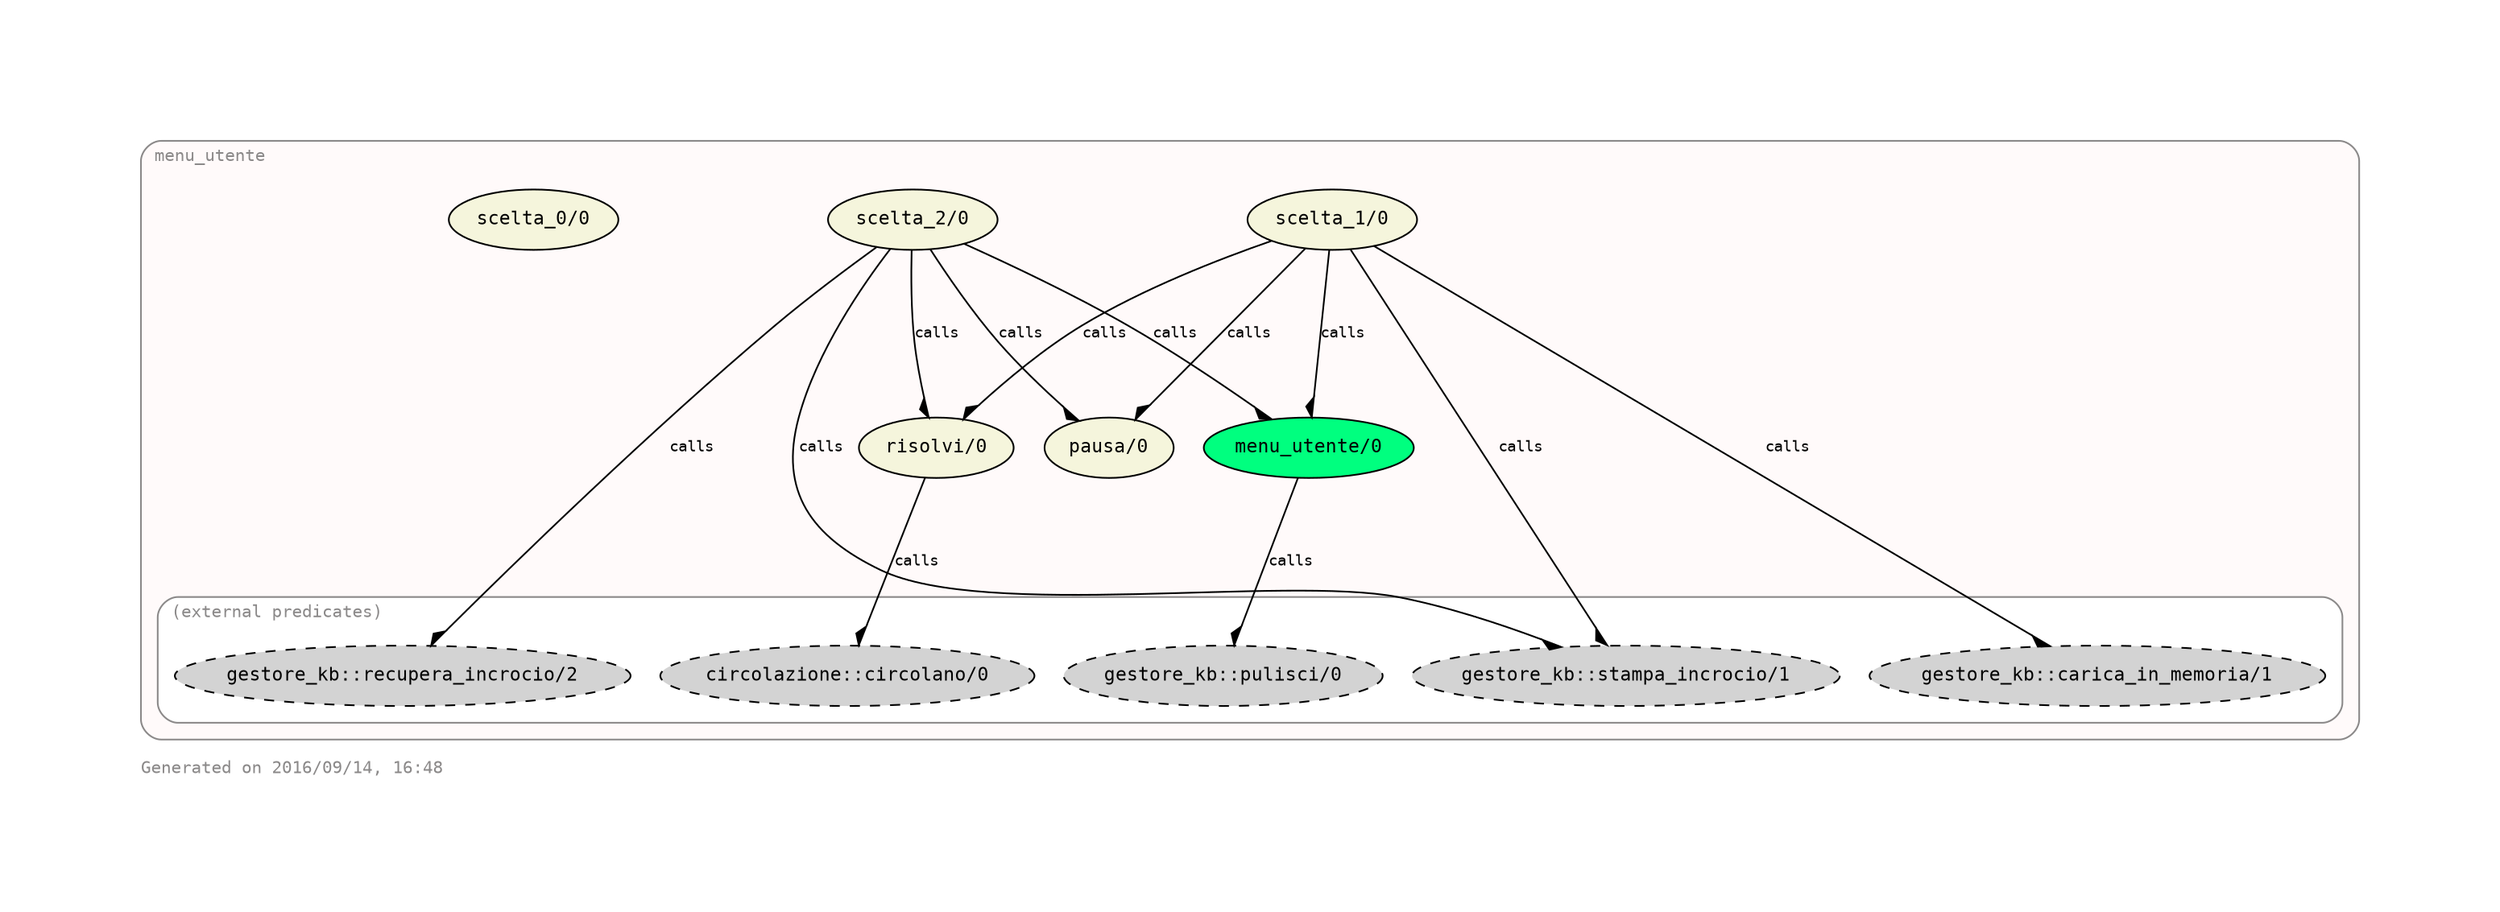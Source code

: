 digraph "menu_utente_object" {
rankdir="TB"
ranksep="1.25"
compound="true"
splines="true"
pack="true"
clusterrank="local"
labeljust="l"
margin="1.0"
fontname="Courier"
fontsize="10"
fontcolor="snow4"
pencolor="snow4"
node [shape="ellipse",style="filled",fillcolor="white",fontname="Courier",fontsize="9"]
edge [fontname="Courier",fontsize="9"]
label="Generated on 2016/09/14, 16:48\l"

subgraph "cluster_menu_utente_object" {
URL=""
tooltip="/home/giuseppe/IA/Progetto/code/menu_utente.lgt"
bgcolor="snow"
style="rounded"
margin="10"
label="menu_utente"
"menu_utente/0" [shape="ellipse",URL="menu_utente_0.html#menu_utente/0",tooltip="menu_utente_0.html#menu_utente/0",style="filled",fillcolor="springgreen",label=<<FONT POINT-SIZE="11"><![CDATA[menu_utente/0]]></FONT>>]
"menu_utente/0" [shape="ellipse",URL="menu_utente_0.html#menu_utente/0",tooltip="menu_utente_0.html#menu_utente/0",style="filled",fillcolor="springgreen",label=<<FONT POINT-SIZE="11"><![CDATA[menu_utente/0]]></FONT>>]
"scelta_1/0" [shape="ellipse",style="filled",fillcolor="beige",label=<<FONT POINT-SIZE="11"><![CDATA[scelta_1/0]]></FONT>>]
"scelta_2/0" [shape="ellipse",style="filled",fillcolor="beige",label=<<FONT POINT-SIZE="11"><![CDATA[scelta_2/0]]></FONT>>]
"scelta_0/0" [shape="ellipse",style="filled",fillcolor="beige",label=<<FONT POINT-SIZE="11"><![CDATA[scelta_0/0]]></FONT>>]
"pausa/0" [shape="ellipse",style="filled",fillcolor="beige",label=<<FONT POINT-SIZE="11"><![CDATA[pausa/0]]></FONT>>]
"risolvi/0" [shape="ellipse",style="filled",fillcolor="beige",label=<<FONT POINT-SIZE="11"><![CDATA[risolvi/0]]></FONT>>]
subgraph "cluster_other" {
URL=""
tooltip="(external predicates)"
bgcolor="white"
style="rounded"
margin="10"
label="(external predicates)"
"gestore_kb::pulisci/0" [shape="ellipse",URL="gestore_kb_0.html#pulisci/0",tooltip="gestore_kb_0.html#pulisci/0",style="filled,dashed",fillcolor="lightgrey",label=<<FONT POINT-SIZE="11"><![CDATA[gestore_kb::pulisci/0]]></FONT>>]
"gestore_kb::carica_in_memoria/1" [shape="ellipse",URL="gestore_kb_0.html#carica_in_memoria/1",tooltip="gestore_kb_0.html#carica_in_memoria/1",style="filled,dashed",fillcolor="lightgrey",label=<<FONT POINT-SIZE="11"><![CDATA[gestore_kb::carica_in_memoria/1]]></FONT>>]
"gestore_kb::stampa_incrocio/1" [shape="ellipse",URL="gestore_kb_0.html#stampa_incrocio/1",tooltip="gestore_kb_0.html#stampa_incrocio/1",style="filled,dashed",fillcolor="lightgrey",label=<<FONT POINT-SIZE="11"><![CDATA[gestore_kb::stampa_incrocio/1]]></FONT>>]
"gestore_kb::recupera_incrocio/2" [shape="ellipse",URL="gestore_kb_0.html#recupera_incrocio/2",tooltip="gestore_kb_0.html#recupera_incrocio/2",style="filled,dashed",fillcolor="lightgrey",label=<<FONT POINT-SIZE="11"><![CDATA[gestore_kb::recupera_incrocio/2]]></FONT>>]
"circolazione::circolano/0" [shape="ellipse",URL="circolazione_0.html#circolano/0",tooltip="circolazione_0.html#circolano/0",style="filled,dashed",fillcolor="lightgrey",label=<<FONT POINT-SIZE="11"><![CDATA[circolazione::circolano/0]]></FONT>>]
}

"scelta_1/0" -> "risolvi/0" [arrowhead="rdiamond",tooltip="calls",label=<<![CDATA[calls]]><BR/>>]
"scelta_1/0" -> "pausa/0" [arrowhead="rdiamond",tooltip="calls",label=<<![CDATA[calls]]><BR/>>]
"scelta_1/0" -> "menu_utente/0" [arrowhead="rdiamond",tooltip="calls",label=<<![CDATA[calls]]><BR/>>]
"scelta_2/0" -> "risolvi/0" [arrowhead="rdiamond",tooltip="calls",label=<<![CDATA[calls]]><BR/>>]
"scelta_2/0" -> "pausa/0" [arrowhead="rdiamond",tooltip="calls",label=<<![CDATA[calls]]><BR/>>]
"scelta_2/0" -> "menu_utente/0" [arrowhead="rdiamond",tooltip="calls",label=<<![CDATA[calls]]><BR/>>]
"menu_utente/0" -> "gestore_kb::pulisci/0" [arrowhead="rdiamond",tooltip="calls",label=<<![CDATA[calls]]><BR/>>]
"scelta_1/0" -> "gestore_kb::carica_in_memoria/1" [arrowhead="rdiamond",tooltip="calls",label=<<![CDATA[calls]]><BR/>>]
"scelta_1/0" -> "gestore_kb::stampa_incrocio/1" [arrowhead="rdiamond",tooltip="calls",label=<<![CDATA[calls]]><BR/>>]
"scelta_2/0" -> "gestore_kb::recupera_incrocio/2" [arrowhead="rdiamond",tooltip="calls",label=<<![CDATA[calls]]><BR/>>]
"scelta_2/0" -> "gestore_kb::stampa_incrocio/1" [arrowhead="rdiamond",tooltip="calls",label=<<![CDATA[calls]]><BR/>>]
"risolvi/0" -> "circolazione::circolano/0" [arrowhead="rdiamond",tooltip="calls",label=<<![CDATA[calls]]><BR/>>]
}

}
